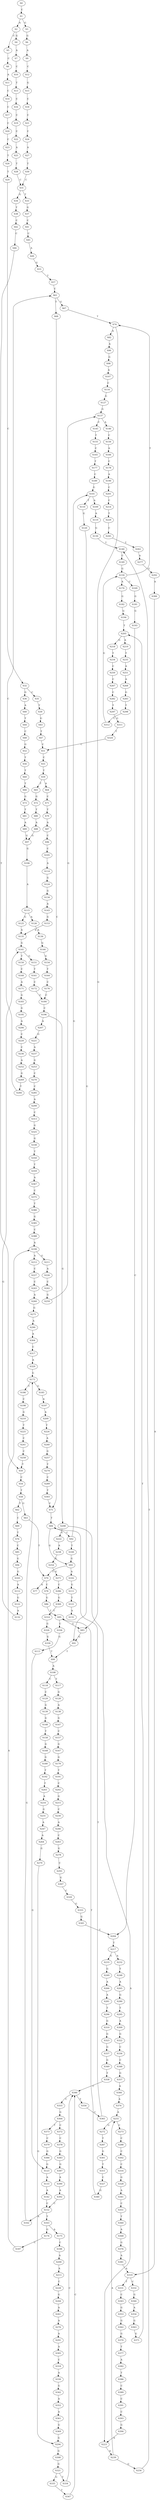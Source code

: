 strict digraph  {
	S0 -> S1 [ label = C ];
	S1 -> S2 [ label = A ];
	S1 -> S3 [ label = G ];
	S2 -> S4 [ label = G ];
	S2 -> S5 [ label = C ];
	S3 -> S6 [ label = G ];
	S4 -> S7 [ label = A ];
	S5 -> S8 [ label = C ];
	S6 -> S9 [ label = A ];
	S7 -> S10 [ label = C ];
	S8 -> S11 [ label = A ];
	S9 -> S12 [ label = C ];
	S10 -> S13 [ label = T ];
	S11 -> S14 [ label = C ];
	S12 -> S15 [ label = G ];
	S13 -> S16 [ label = C ];
	S14 -> S17 [ label = C ];
	S15 -> S18 [ label = C ];
	S16 -> S19 [ label = C ];
	S17 -> S20 [ label = C ];
	S18 -> S21 [ label = C ];
	S19 -> S22 [ label = C ];
	S20 -> S23 [ label = C ];
	S21 -> S24 [ label = C ];
	S22 -> S25 [ label = A ];
	S23 -> S26 [ label = T ];
	S24 -> S27 [ label = A ];
	S25 -> S28 [ label = T ];
	S26 -> S29 [ label = T ];
	S27 -> S30 [ label = T ];
	S28 -> S31 [ label = C ];
	S29 -> S32 [ label = C ];
	S30 -> S31 [ label = C ];
	S31 -> S33 [ label = T ];
	S31 -> S34 [ label = G ];
	S32 -> S35 [ label = C ];
	S32 -> S36 [ label = G ];
	S33 -> S37 [ label = G ];
	S34 -> S38 [ label = T ];
	S35 -> S39 [ label = T ];
	S36 -> S40 [ label = A ];
	S37 -> S41 [ label = C ];
	S38 -> S42 [ label = C ];
	S39 -> S43 [ label = G ];
	S40 -> S44 [ label = T ];
	S41 -> S45 [ label = C ];
	S42 -> S46 [ label = C ];
	S43 -> S47 [ label = T ];
	S44 -> S48 [ label = C ];
	S45 -> S49 [ label = A ];
	S46 -> S50 [ label = T ];
	S47 -> S51 [ label = C ];
	S48 -> S52 [ label = G ];
	S49 -> S53 [ label = G ];
	S50 -> S54 [ label = C ];
	S51 -> S55 [ label = C ];
	S52 -> S56 [ label = T ];
	S53 -> S57 [ label = T ];
	S54 -> S58 [ label = T ];
	S55 -> S59 [ label = T ];
	S56 -> S60 [ label = T ];
	S57 -> S61 [ label = C ];
	S58 -> S62 [ label = T ];
	S58 -> S63 [ label = G ];
	S59 -> S64 [ label = A ];
	S59 -> S65 [ label = T ];
	S60 -> S66 [ label = T ];
	S61 -> S67 [ label = G ];
	S61 -> S68 [ label = T ];
	S62 -> S69 [ label = C ];
	S63 -> S70 [ label = T ];
	S64 -> S71 [ label = C ];
	S65 -> S72 [ label = G ];
	S66 -> S73 [ label = G ];
	S67 -> S74 [ label = T ];
	S68 -> S75 [ label = C ];
	S69 -> S76 [ label = T ];
	S70 -> S77 [ label = A ];
	S70 -> S78 [ label = C ];
	S71 -> S79 [ label = T ];
	S72 -> S80 [ label = T ];
	S73 -> S81 [ label = T ];
	S74 -> S82 [ label = A ];
	S74 -> S83 [ label = G ];
	S75 -> S84 [ label = T ];
	S76 -> S85 [ label = C ];
	S78 -> S86 [ label = G ];
	S79 -> S87 [ label = A ];
	S80 -> S88 [ label = A ];
	S81 -> S89 [ label = A ];
	S82 -> S90 [ label = A ];
	S83 -> S91 [ label = G ];
	S84 -> S92 [ label = C ];
	S84 -> S93 [ label = G ];
	S85 -> S94 [ label = G ];
	S86 -> S95 [ label = T ];
	S87 -> S96 [ label = C ];
	S88 -> S97 [ label = G ];
	S89 -> S97 [ label = G ];
	S90 -> S98 [ label = G ];
	S91 -> S99 [ label = T ];
	S92 -> S100 [ label = T ];
	S92 -> S101 [ label = G ];
	S93 -> S102 [ label = A ];
	S93 -> S70 [ label = T ];
	S94 -> S103 [ label = G ];
	S95 -> S104 [ label = C ];
	S95 -> S83 [ label = G ];
	S96 -> S105 [ label = C ];
	S97 -> S106 [ label = G ];
	S98 -> S107 [ label = A ];
	S99 -> S108 [ label = A ];
	S100 -> S93 [ label = G ];
	S101 -> S109 [ label = A ];
	S101 -> S110 [ label = T ];
	S102 -> S111 [ label = G ];
	S103 -> S112 [ label = A ];
	S104 -> S113 [ label = G ];
	S105 -> S114 [ label = A ];
	S106 -> S115 [ label = A ];
	S107 -> S116 [ label = C ];
	S108 -> S117 [ label = T ];
	S108 -> S118 [ label = C ];
	S109 -> S119 [ label = A ];
	S110 -> S120 [ label = G ];
	S111 -> S121 [ label = T ];
	S112 -> S122 [ label = G ];
	S113 -> S123 [ label = G ];
	S114 -> S124 [ label = G ];
	S115 -> S125 [ label = G ];
	S115 -> S126 [ label = A ];
	S116 -> S127 [ label = G ];
	S117 -> S128 [ label = G ];
	S118 -> S129 [ label = C ];
	S119 -> S130 [ label = G ];
	S120 -> S91 [ label = G ];
	S121 -> S131 [ label = A ];
	S122 -> S132 [ label = A ];
	S123 -> S133 [ label = A ];
	S124 -> S134 [ label = G ];
	S125 -> S135 [ label = A ];
	S126 -> S136 [ label = A ];
	S127 -> S137 [ label = G ];
	S128 -> S138 [ label = A ];
	S129 -> S139 [ label = G ];
	S130 -> S140 [ label = T ];
	S132 -> S141 [ label = G ];
	S133 -> S142 [ label = A ];
	S134 -> S143 [ label = A ];
	S135 -> S141 [ label = G ];
	S136 -> S144 [ label = G ];
	S137 -> S145 [ label = C ];
	S137 -> S146 [ label = A ];
	S138 -> S147 [ label = G ];
	S139 -> S148 [ label = G ];
	S140 -> S149 [ label = C ];
	S141 -> S150 [ label = T ];
	S141 -> S151 [ label = G ];
	S142 -> S152 [ label = C ];
	S143 -> S153 [ label = G ];
	S144 -> S154 [ label = G ];
	S145 -> S155 [ label = T ];
	S146 -> S156 [ label = C ];
	S147 -> S157 [ label = C ];
	S148 -> S158 [ label = T ];
	S149 -> S159 [ label = G ];
	S150 -> S160 [ label = C ];
	S151 -> S161 [ label = T ];
	S152 -> S162 [ label = A ];
	S152 -> S163 [ label = T ];
	S153 -> S135 [ label = A ];
	S154 -> S164 [ label = T ];
	S155 -> S165 [ label = C ];
	S156 -> S166 [ label = A ];
	S157 -> S167 [ label = G ];
	S158 -> S168 [ label = G ];
	S159 -> S169 [ label = C ];
	S159 -> S74 [ label = T ];
	S159 -> S170 [ label = A ];
	S160 -> S171 [ label = A ];
	S161 -> S172 [ label = C ];
	S162 -> S173 [ label = G ];
	S163 -> S174 [ label = G ];
	S163 -> S175 [ label = A ];
	S164 -> S176 [ label = C ];
	S165 -> S177 [ label = T ];
	S166 -> S178 [ label = C ];
	S167 -> S179 [ label = G ];
	S168 -> S180 [ label = G ];
	S169 -> S181 [ label = G ];
	S170 -> S182 [ label = G ];
	S171 -> S183 [ label = G ];
	S172 -> S184 [ label = C ];
	S173 -> S185 [ label = G ];
	S173 -> S186 [ label = C ];
	S174 -> S187 [ label = C ];
	S175 -> S188 [ label = C ];
	S176 -> S184 [ label = C ];
	S177 -> S189 [ label = C ];
	S178 -> S190 [ label = A ];
	S179 -> S191 [ label = T ];
	S180 -> S192 [ label = T ];
	S181 -> S193 [ label = G ];
	S182 -> S194 [ label = G ];
	S183 -> S195 [ label = G ];
	S184 -> S196 [ label = C ];
	S185 -> S197 [ label = A ];
	S186 -> S198 [ label = C ];
	S187 -> S199 [ label = A ];
	S188 -> S200 [ label = A ];
	S189 -> S101 [ label = G ];
	S190 -> S201 [ label = C ];
	S191 -> S202 [ label = C ];
	S192 -> S203 [ label = T ];
	S193 -> S204 [ label = C ];
	S194 -> S205 [ label = T ];
	S195 -> S206 [ label = A ];
	S196 -> S207 [ label = A ];
	S196 -> S208 [ label = G ];
	S197 -> S209 [ label = A ];
	S198 -> S210 [ label = G ];
	S199 -> S211 [ label = G ];
	S199 -> S212 [ label = A ];
	S200 -> S213 [ label = A ];
	S201 -> S214 [ label = C ];
	S202 -> S215 [ label = G ];
	S203 -> S216 [ label = A ];
	S204 -> S217 [ label = T ];
	S205 -> S218 [ label = G ];
	S205 -> S219 [ label = A ];
	S206 -> S220 [ label = C ];
	S207 -> S221 [ label = G ];
	S208 -> S222 [ label = G ];
	S208 -> S223 [ label = A ];
	S209 -> S224 [ label = T ];
	S210 -> S225 [ label = T ];
	S211 -> S226 [ label = A ];
	S212 -> S227 [ label = C ];
	S213 -> S228 [ label = C ];
	S214 -> S229 [ label = T ];
	S215 -> S230 [ label = C ];
	S216 -> S231 [ label = G ];
	S217 -> S232 [ label = A ];
	S217 -> S233 [ label = G ];
	S218 -> S234 [ label = T ];
	S219 -> S235 [ label = T ];
	S220 -> S236 [ label = C ];
	S221 -> S237 [ label = A ];
	S222 -> S238 [ label = A ];
	S223 -> S239 [ label = A ];
	S224 -> S240 [ label = A ];
	S225 -> S241 [ label = C ];
	S226 -> S242 [ label = C ];
	S227 -> S243 [ label = C ];
	S228 -> S244 [ label = G ];
	S229 -> S245 [ label = C ];
	S230 -> S246 [ label = A ];
	S231 -> S247 [ label = A ];
	S232 -> S248 [ label = T ];
	S233 -> S249 [ label = G ];
	S234 -> S250 [ label = C ];
	S235 -> S251 [ label = A ];
	S236 -> S252 [ label = A ];
	S237 -> S253 [ label = G ];
	S238 -> S254 [ label = G ];
	S239 -> S255 [ label = A ];
	S239 -> S256 [ label = G ];
	S240 -> S257 [ label = G ];
	S241 -> S258 [ label = C ];
	S242 -> S259 [ label = G ];
	S243 -> S260 [ label = A ];
	S244 -> S261 [ label = A ];
	S245 -> S262 [ label = T ];
	S246 -> S263 [ label = C ];
	S247 -> S264 [ label = A ];
	S248 -> S265 [ label = A ];
	S249 -> S266 [ label = A ];
	S250 -> S267 [ label = C ];
	S251 -> S268 [ label = A ];
	S252 -> S269 [ label = G ];
	S253 -> S270 [ label = C ];
	S254 -> S271 [ label = G ];
	S255 -> S272 [ label = G ];
	S255 -> S273 [ label = C ];
	S256 -> S140 [ label = T ];
	S257 -> S274 [ label = T ];
	S258 -> S50 [ label = T ];
	S259 -> S137 [ label = G ];
	S260 -> S275 [ label = G ];
	S261 -> S276 [ label = A ];
	S262 -> S277 [ label = A ];
	S263 -> S278 [ label = G ];
	S264 -> S279 [ label = G ];
	S265 -> S280 [ label = G ];
	S266 -> S281 [ label = A ];
	S267 -> S282 [ label = C ];
	S268 -> S283 [ label = G ];
	S269 -> S284 [ label = T ];
	S270 -> S285 [ label = C ];
	S271 -> S286 [ label = C ];
	S272 -> S287 [ label = T ];
	S273 -> S288 [ label = C ];
	S274 -> S289 [ label = C ];
	S275 -> S290 [ label = A ];
	S276 -> S291 [ label = A ];
	S277 -> S292 [ label = G ];
	S278 -> S293 [ label = C ];
	S279 -> S294 [ label = G ];
	S280 -> S295 [ label = T ];
	S281 -> S296 [ label = T ];
	S282 -> S297 [ label = T ];
	S283 -> S298 [ label = T ];
	S284 -> S61 [ label = C ];
	S285 -> S299 [ label = A ];
	S286 -> S300 [ label = G ];
	S287 -> S301 [ label = G ];
	S288 -> S302 [ label = C ];
	S289 -> S303 [ label = T ];
	S290 -> S304 [ label = A ];
	S291 -> S305 [ label = A ];
	S292 -> S306 [ label = A ];
	S293 -> S307 [ label = G ];
	S294 -> S308 [ label = G ];
	S295 -> S309 [ label = A ];
	S296 -> S310 [ label = G ];
	S297 -> S311 [ label = G ];
	S298 -> S312 [ label = C ];
	S299 -> S313 [ label = C ];
	S300 -> S314 [ label = T ];
	S301 -> S315 [ label = T ];
	S302 -> S316 [ label = C ];
	S303 -> S75 [ label = C ];
	S304 -> S317 [ label = C ];
	S305 -> S318 [ label = C ];
	S306 -> S319 [ label = A ];
	S307 -> S320 [ label = C ];
	S308 -> S321 [ label = G ];
	S309 -> S322 [ label = G ];
	S310 -> S323 [ label = G ];
	S311 -> S324 [ label = T ];
	S312 -> S159 [ label = G ];
	S313 -> S325 [ label = G ];
	S314 -> S326 [ label = G ];
	S315 -> S327 [ label = C ];
	S316 -> S328 [ label = G ];
	S317 -> S329 [ label = A ];
	S318 -> S330 [ label = A ];
	S319 -> S331 [ label = T ];
	S319 -> S332 [ label = C ];
	S320 -> S333 [ label = G ];
	S321 -> S334 [ label = T ];
	S321 -> S335 [ label = G ];
	S322 -> S336 [ label = C ];
	S323 -> S337 [ label = G ];
	S324 -> S51 [ label = C ];
	S325 -> S338 [ label = G ];
	S326 -> S339 [ label = G ];
	S327 -> S340 [ label = G ];
	S328 -> S341 [ label = A ];
	S329 -> S173 [ label = G ];
	S330 -> S342 [ label = G ];
	S331 -> S343 [ label = C ];
	S332 -> S344 [ label = G ];
	S333 -> S345 [ label = G ];
	S334 -> S346 [ label = C ];
	S335 -> S347 [ label = T ];
	S336 -> S348 [ label = C ];
	S337 -> S349 [ label = G ];
	S338 -> S350 [ label = T ];
	S339 -> S99 [ label = T ];
	S340 -> S95 [ label = T ];
	S341 -> S351 [ label = C ];
	S342 -> S352 [ label = A ];
	S343 -> S353 [ label = G ];
	S344 -> S354 [ label = A ];
	S345 -> S204 [ label = C ];
	S346 -> S355 [ label = C ];
	S346 -> S356 [ label = T ];
	S347 -> S346 [ label = C ];
	S348 -> S357 [ label = G ];
	S349 -> S358 [ label = T ];
	S350 -> S359 [ label = T ];
	S351 -> S360 [ label = T ];
	S352 -> S361 [ label = A ];
	S353 -> S362 [ label = G ];
	S354 -> S363 [ label = G ];
	S355 -> S364 [ label = G ];
	S356 -> S365 [ label = C ];
	S357 -> S366 [ label = A ];
	S358 -> S346 [ label = C ];
	S359 -> S367 [ label = A ];
	S360 -> S368 [ label = A ];
	S361 -> S369 [ label = G ];
	S362 -> S370 [ label = G ];
	S363 -> S371 [ label = G ];
	S364 -> S372 [ label = C ];
	S364 -> S373 [ label = T ];
	S365 -> S84 [ label = T ];
	S366 -> S374 [ label = A ];
	S367 -> S375 [ label = C ];
	S368 -> S376 [ label = G ];
	S369 -> S294 [ label = G ];
	S370 -> S377 [ label = T ];
	S371 -> S205 [ label = T ];
	S372 -> S378 [ label = C ];
	S373 -> S379 [ label = C ];
	S374 -> S255 [ label = A ];
	S375 -> S380 [ label = T ];
	S376 -> S381 [ label = A ];
	S377 -> S382 [ label = A ];
	S378 -> S383 [ label = G ];
	S379 -> S384 [ label = G ];
	S380 -> S385 [ label = G ];
	S381 -> S319 [ label = A ];
	S382 -> S386 [ label = T ];
	S383 -> S387 [ label = G ];
	S384 -> S123 [ label = G ];
	S385 -> S388 [ label = C ];
	S386 -> S389 [ label = C ];
	S387 -> S390 [ label = A ];
	S388 -> S199 [ label = A ];
	S389 -> S391 [ label = C ];
	S390 -> S392 [ label = A ];
	S391 -> S393 [ label = C ];
	S392 -> S152 [ label = C ];
	S393 -> S394 [ label = G ];
	S394 -> S223 [ label = A ];
}
